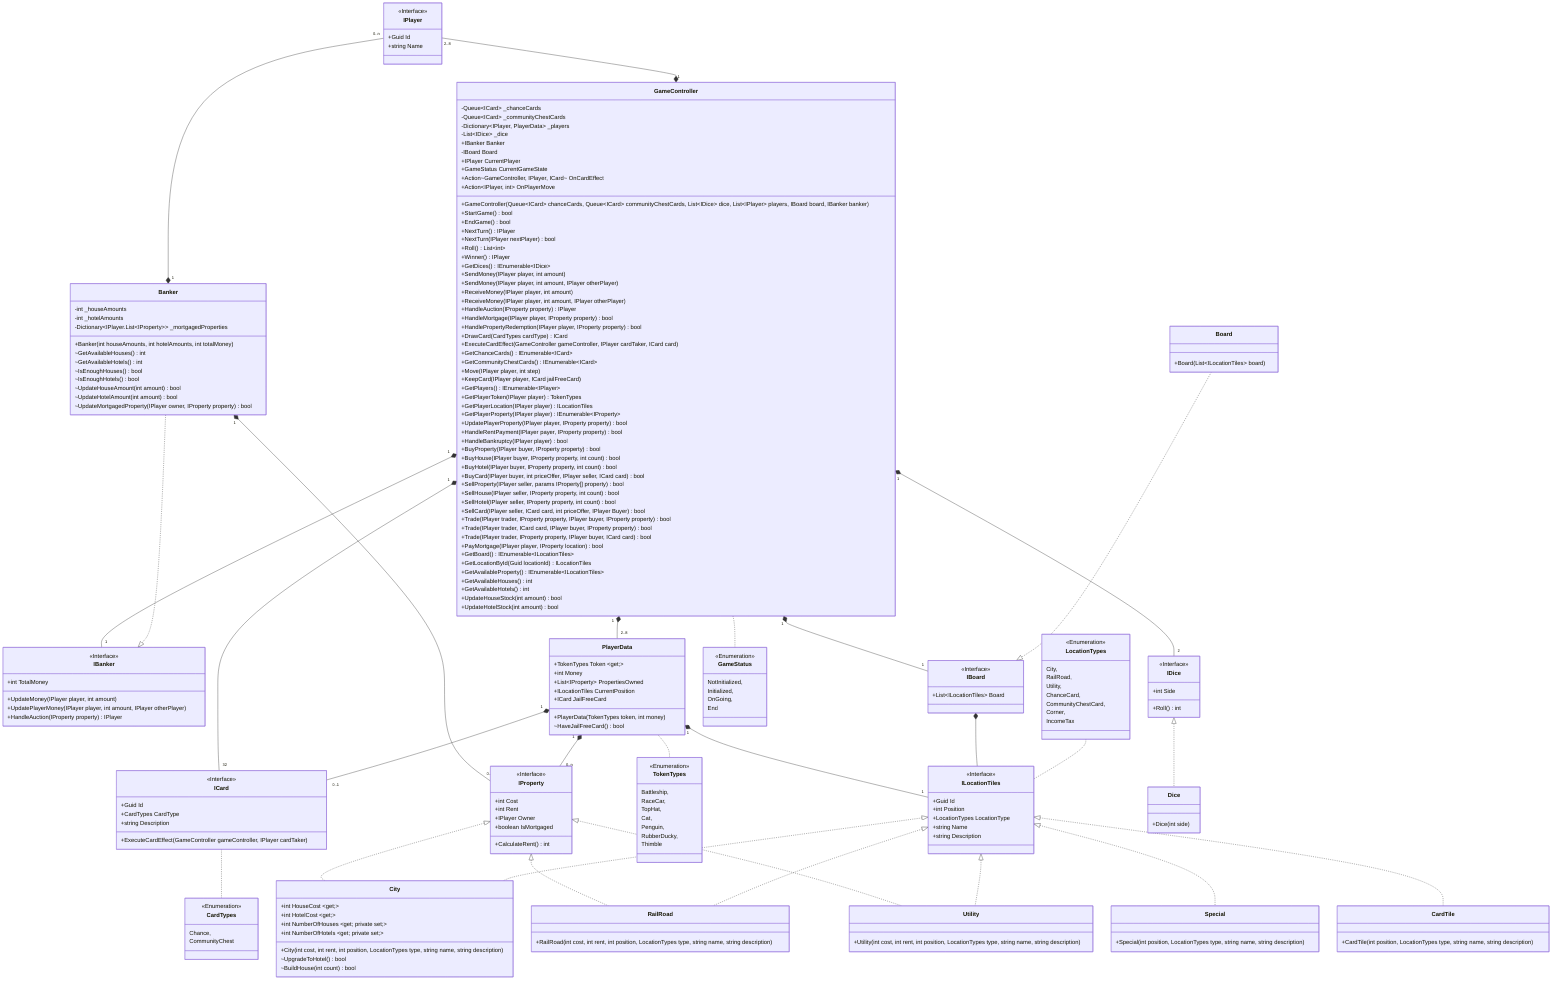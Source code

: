 classDiagram
    GameController "1" *-- "1" IBanker
    GameController "1" *-- "2" IDice
    GameController "1" *-- "32" ICard
    GameController "1" *-- "2..8" PlayerData
    GameController "1" *-- "1" IBoard
    GameController .. GameStatus
    
    Board ..|> IBoard

    IPlayer "2..8" --* "1" GameController
    IPlayer "0..n" --* "1" Banker
    
    Banker ..|> IBanker
    Banker "1" *-- "0..n" IProperty
    
    PlayerData .. TokenTypes
    PlayerData "1" *-- "0..n" IProperty
    PlayerData "1" *-- "1" ILocationTiles
    PlayerData "1" *-- "0..1" ICard
    
    IBoard *-- ILocationTiles
    
    IProperty <|.. City
    IProperty <|.. RailRoad
    IProperty <|.. Utility

    ILocationTiles <|.. Special
    ILocationTiles <|.. CardTile
    ILocationTiles <|.. City
    ILocationTiles <|.. RailRoad
    ILocationTiles <|.. Utility

    LocationTypes .. ILocationTiles

    ICard .. CardTypes

    IDice <|.. Dice
    
    class GameController {
        -Queue~ICard~ _chanceCards
        -Queue~ICard~ _communityChestCards
        -Dictionary~IPlayer, PlayerData~ _players
        -List~IDice~ _dice
        +IBanker Banker
        -IBoard Board
        +IPlayer CurrentPlayer
        +GameStatus CurrentGameState
        +Action~GameController, IPlayer, ICard~ OnCardEffect
        +Action~IPlayer, int~ OnPlayerMove
        %% Game State
        +GameController(Queue~ICard~ chanceCards, Queue~ICard~ communityChestCards, List~IDice~ dice, List~IPlayer~ players, IBoard board, IBanker banker)
        +StartGame() bool
        +EndGame() bool
        +NextTurn() IPlayer
        +NextTurn(IPlayer nextPlayer) bool
        +Roll() List~int~
        +Winner() IPlayer
        +GetDices() IEnumerable~IDice~
        %%Banker
        +SendMoney(IPlayer player, int amount)
        +SendMoney(IPlayer player, int amount, IPlayer otherPlayer)
        +ReceiveMoney(IPlayer player, int amount)
        +ReceiveMoney(IPlayer player, int amount, IPlayer otherPlayer)
        +HandleAuction(IProperty property) IPlayer
        +HandleMortgage(IPlayer player, IProperty property) bool
        +HandlePropertyRedemption(IPlayer player, IProperty property) bool
        %% Card
        +DrawCard(CardTypes cardType) ICard
        +ExecuteCardEffect(GameController gameController, IPlayer cardTaker, ICard card)
        +GetChanceCards() IEnumerable~ICard~
        +GetCommunityChestCards() IEnumerable~ICard~
        %% Player
        +Move(IPlayer player, int step)
        +KeepCard(IPlayer player, ICard jailFreeCard)
        +GetPlayers() IEnumerable~IPlayer~
        +GetPlayerToken(IPlayer player) TokenTypes
        +GetPlayerLocation(IPlayer player) ILocationTiles
        +GetPlayerProperty(IPlayer player) IEnumerable~IProperty~
        +UpdatePlayerProperty(IPlayer player, IProperty property) bool
        %% Transaction
        +HandleRentPayment(IPlayer payer, IProperty property) bool
        +HandleBankruptcy(IPlayer player) bool
        +BuyProperty(IPlayer buyer, IProperty property) bool
        +BuyHouse(IPlayer buyer, IProperty property, int count) bool
        +BuyHotel(IPlayer buyer, IProperty property, int count) bool
        +BuyCard(IPlayer buyer, int priceOffer, IPlayer seller, ICard card) bool
        +SellProperty(IPlayer seller, params IProperty[] property) bool
        +SellHouse(IPlayer seller, IProperty property, int count) bool
        +SellHotel(IPlayer seller, IProperty property, int count) bool
        +SellCard(IPlayer seller, ICard card, int priceOffer, IPlayer Buyer) bool
        +Trade(IPlayer trader, IProperty property, IPlayer buyer, IProperty property) bool
        +Trade(IPlayer trader, ICard card, IPlayer buyer, IProperty property) bool
        +Trade(IPlayer trader, IProperty property, IPlayer buyer, ICard card) bool
        +PayMortgage(IPlayer player, IProperty location) bool
        %% Board & Property
        +GetBoard() IEnumerable~ILocationTiles~
        +GetLocationById(Guid locationId) ILocationTiles
        +GetAvailableProperty() IEnumerable~ILocationTiles~
        +GetAvailableHouses() int
        +GetAvailableHotels() int
        +UpdateHouseStock(int amount) bool
        +UpdateHotelStock(int amount) bool
    }
    class IBanker {
        <<Interface>>
        +int TotalMoney
        +UpdateMoney(IPlayer player, int amount)
        +UpdatePlayerMoney(IPlayer player, int amount, IPlayer otherPlayer)
        +HandleAuction(IProperty property) IPlayer
    }
    class Banker {
        -int _houseAmounts
        -int _hotelAmounts
        -Dictionary~IPlayer.List~IProperty~~ _mortgagedProperties
        +Banker(int houseAmounts, int hotelAmounts, int totalMoney)
        ~GetAvailableHouses() int
        ~GetAvailableHotels() int
        ~IsEnoughHouses() bool
        ~IsEnoughHotels() bool
        ~UpdateHouseAmount(int amount) bool
        ~UpdateHotelAmount(int amount) bool
        ~UpdateMortgagedProperty(IPlayer owner, IProperty property) bool
    }
    class IBoard {
        <<Interface>>
        +List~ILocationTiles~ Board
    }
    class Board {
        +Board(List~ILocationTiles~ board)
    }
    class ILocationTiles {
        <<Interface>>
        +Guid Id
        +int Position
        +LocationTypes LocationType
        +string Name
        +string Description
    }
    class Special {
        +Special(int position, LocationTypes type, string name, string description)
    }
    class CardTile {
        +CardTile(int position, LocationTypes type, string name, string description)
    }
    class IProperty {
        <<Interface>>
        +int Cost
        +int Rent
        +IPlayer Owner
        +boolean IsMortgaged
        +CalculateRent() int
    }
    class RailRoad {
        +RailRoad(int cost, int rent, int position, LocationTypes type, string name, string description)
    }
    class City {
        +int HouseCost ~get;~
        +int HotelCost ~get;~
        +int NumberOfHouses ~get; private set;~ 
        +int NumberOfHotels ~get; private set;~ 
        +City(int cost, int rent, int position, LocationTypes type, string name, string description)
        ~UpgradeToHotel() bool
        ~BuildHouse(int count) bool
    }
    class Utility {
        +Utility(int cost, int rent, int position, LocationTypes type, string name, string description)
    }
    class IPlayer {
        <<Interface>>
        +Guid Id
        +string Name
    }
    class PlayerData {
        +TokenTypes Token ~get;~
        +int Money
        +List~IProperty~ PropertiesOwned
        +ILocationTiles CurrentPosition
        +ICard JailFreeCard
        +PlayerData(TokenTypes token, int money)
        ~HaveJailFreeCard() bool
    }
    class ICard {
        <<Interface>>
        +Guid Id
        +CardTypes CardType
        +string Description
        +ExecuteCardEffect(GameController gameController, IPlayer cardTaker)
    }
    class IDice {
        <<Interface>>
        +int Side
        +Roll() int
    }
    class Dice {
        +Dice(int side)
    }
    class TokenTypes {
        <<Enumeration>>
        Battleship,
        RaceCar,
        TopHat,
        Cat,
        Penguin,
        RubberDucky,
        Thimble
    }
    class LocationTypes {
        <<Enumeration>>
        City,
        RailRoad,
        Utility,
        ChanceCard,
        CommunityChestCard,
        Corner,
        IncomeTax
    }
    class CardTypes {
        <<Enumeration>>
        Chance,
        CommunityChest
    }
    class GameStatus {
        <<Enumeration>>
        NotInitialized,
        Initialized,
        OnGoing,
        End
    }